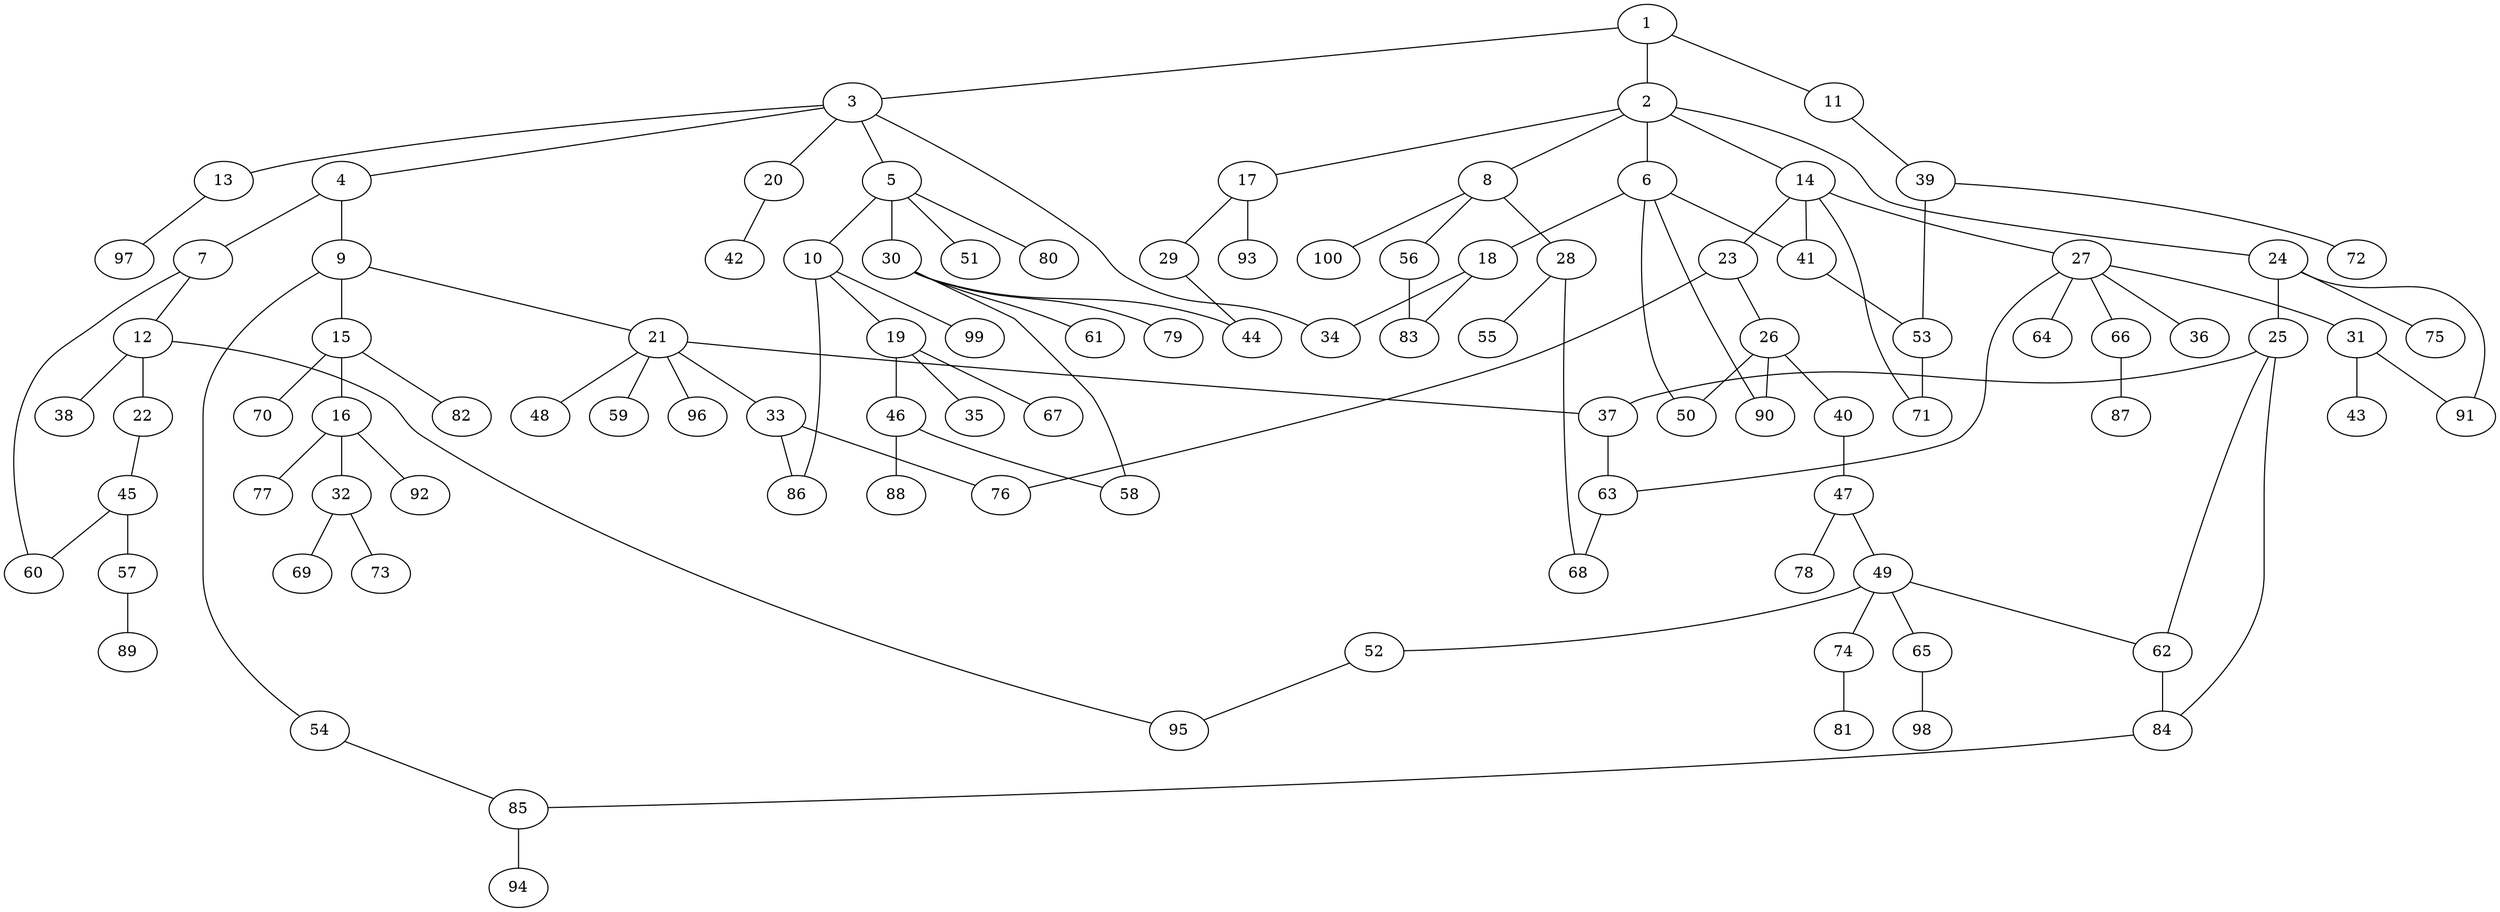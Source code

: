 graph graphname {1--2
1--3
1--11
2--6
2--8
2--14
2--17
2--24
3--4
3--5
3--13
3--20
3--34
4--7
4--9
5--10
5--30
5--51
5--80
6--18
6--41
6--50
6--90
7--12
7--60
8--28
8--56
8--100
9--15
9--21
9--54
10--19
10--86
10--99
11--39
12--22
12--38
12--95
13--97
14--23
14--27
14--41
14--71
15--16
15--70
15--82
16--32
16--77
16--92
17--29
17--93
18--34
18--83
19--35
19--46
19--67
20--42
21--33
21--37
21--48
21--59
21--96
22--45
23--26
23--76
24--25
24--75
24--91
25--37
25--62
25--84
26--40
26--50
26--90
27--31
27--36
27--63
27--64
27--66
28--55
28--68
29--44
30--44
30--58
30--61
30--79
31--43
31--91
32--69
32--73
33--76
33--86
37--63
39--53
39--72
40--47
41--53
45--57
45--60
46--58
46--88
47--49
47--78
49--52
49--62
49--65
49--74
52--95
53--71
54--85
56--83
57--89
62--84
63--68
65--98
66--87
74--81
84--85
85--94
}